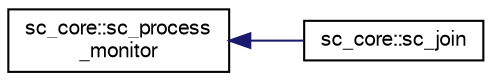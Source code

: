 digraph "Graphical Class Hierarchy"
{
  edge [fontname="FreeSans",fontsize="10",labelfontname="FreeSans",labelfontsize="10"];
  node [fontname="FreeSans",fontsize="10",shape=record];
  rankdir="LR";
  Node0 [label="sc_core::sc_process\l_monitor",height=0.2,width=0.4,color="black", fillcolor="white", style="filled",URL="$a01912.html"];
  Node0 -> Node1 [dir="back",color="midnightblue",fontsize="10",style="solid",fontname="FreeSans"];
  Node1 [label="sc_core::sc_join",height=0.2,width=0.4,color="black", fillcolor="white", style="filled",URL="$a01856.html"];
}
